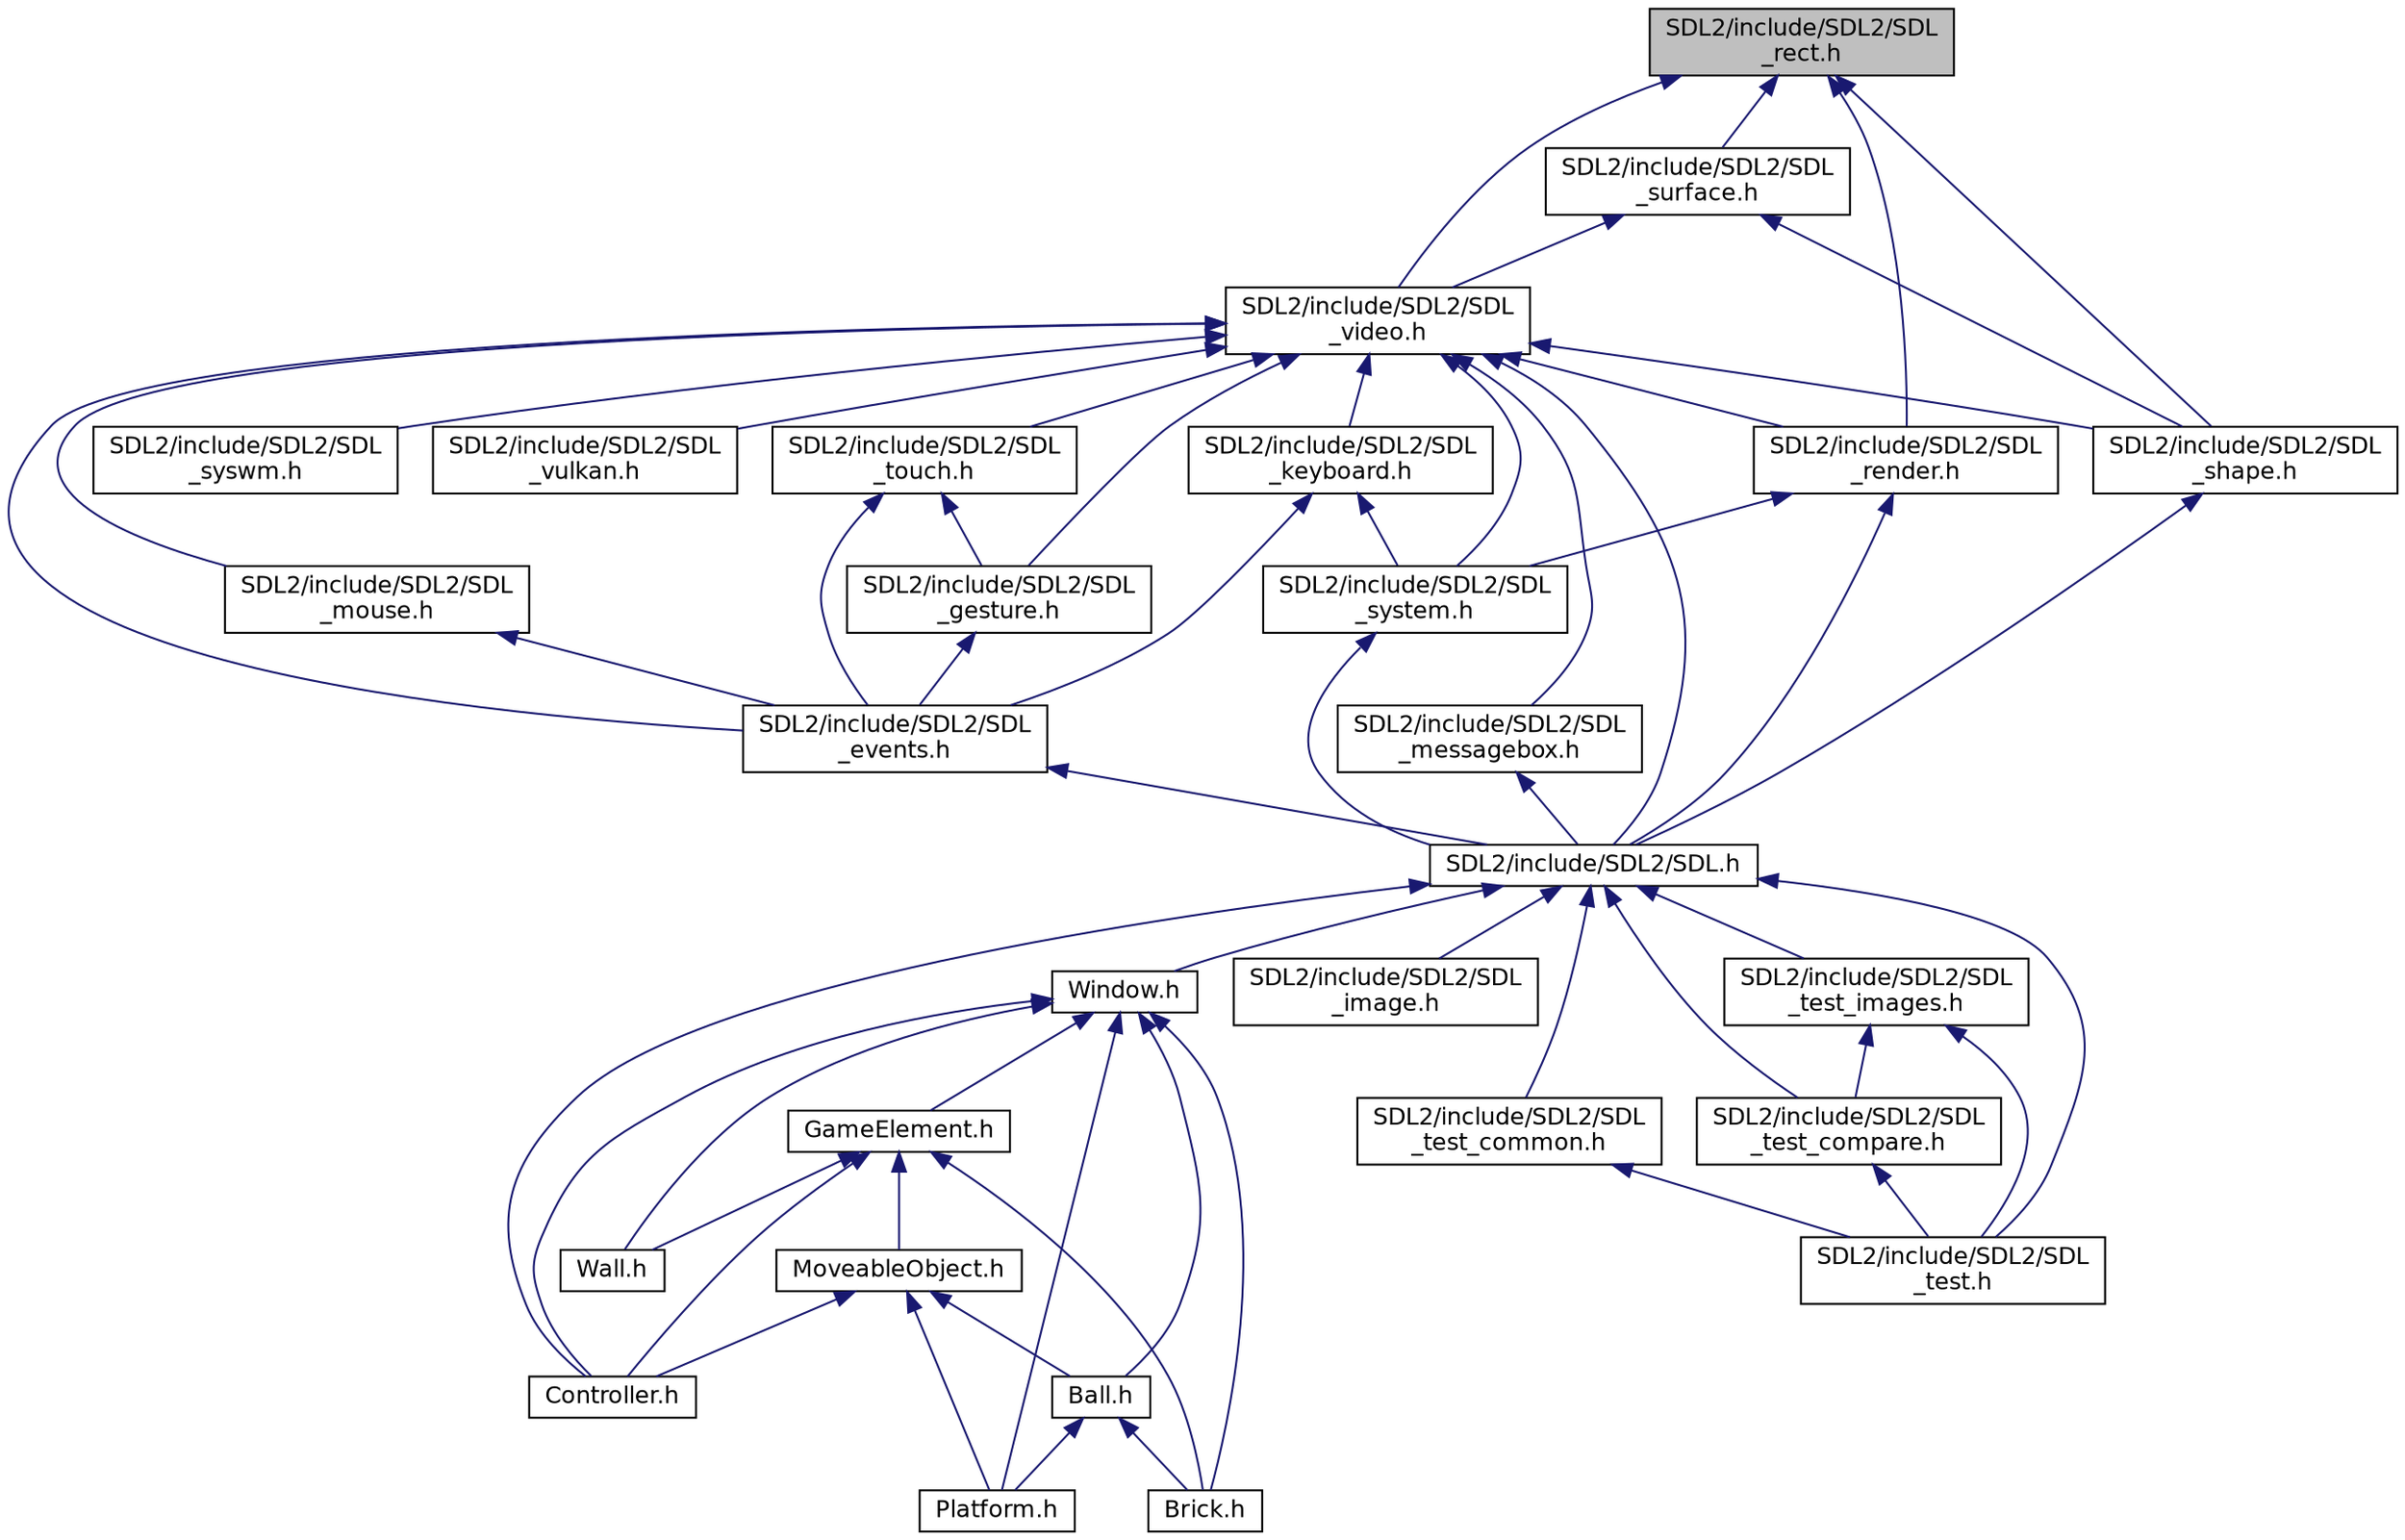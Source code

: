 digraph "SDL2/include/SDL2/SDL_rect.h"
{
  edge [fontname="Helvetica",fontsize="12",labelfontname="Helvetica",labelfontsize="12"];
  node [fontname="Helvetica",fontsize="12",shape=record];
  Node12 [label="SDL2/include/SDL2/SDL\l_rect.h",height=0.2,width=0.4,color="black", fillcolor="grey75", style="filled", fontcolor="black"];
  Node12 -> Node13 [dir="back",color="midnightblue",fontsize="12",style="solid",fontname="Helvetica"];
  Node13 [label="SDL2/include/SDL2/SDL\l_video.h",height=0.2,width=0.4,color="black", fillcolor="white", style="filled",URL="$_s_d_l__video_8h.html",tooltip="Header file for SDL video functions. "];
  Node13 -> Node14 [dir="back",color="midnightblue",fontsize="12",style="solid",fontname="Helvetica"];
  Node14 [label="SDL2/include/SDL2/SDL\l_events.h",height=0.2,width=0.4,color="black", fillcolor="white", style="filled",URL="$_s_d_l__events_8h.html",tooltip="Include file for SDL event handling. "];
  Node14 -> Node15 [dir="back",color="midnightblue",fontsize="12",style="solid",fontname="Helvetica"];
  Node15 [label="SDL2/include/SDL2/SDL.h",height=0.2,width=0.4,color="black", fillcolor="white", style="filled",URL="$_s_d_l_8h.html",tooltip="Main include header for the SDL library. "];
  Node15 -> Node16 [dir="back",color="midnightblue",fontsize="12",style="solid",fontname="Helvetica"];
  Node16 [label="Window.h",height=0.2,width=0.4,color="black", fillcolor="white", style="filled",URL="$_window_8h_source.html"];
  Node16 -> Node17 [dir="back",color="midnightblue",fontsize="12",style="solid",fontname="Helvetica"];
  Node17 [label="Ball.h",height=0.2,width=0.4,color="black", fillcolor="white", style="filled",URL="$_ball_8h_source.html"];
  Node17 -> Node18 [dir="back",color="midnightblue",fontsize="12",style="solid",fontname="Helvetica"];
  Node18 [label="Brick.h",height=0.2,width=0.4,color="black", fillcolor="white", style="filled",URL="$_brick_8h_source.html"];
  Node17 -> Node19 [dir="back",color="midnightblue",fontsize="12",style="solid",fontname="Helvetica"];
  Node19 [label="Platform.h",height=0.2,width=0.4,color="black", fillcolor="white", style="filled",URL="$_platform_8h_source.html"];
  Node16 -> Node20 [dir="back",color="midnightblue",fontsize="12",style="solid",fontname="Helvetica"];
  Node20 [label="GameElement.h",height=0.2,width=0.4,color="black", fillcolor="white", style="filled",URL="$_game_element_8h_source.html"];
  Node20 -> Node21 [dir="back",color="midnightblue",fontsize="12",style="solid",fontname="Helvetica"];
  Node21 [label="MoveableObject.h",height=0.2,width=0.4,color="black", fillcolor="white", style="filled",URL="$_moveable_object_8h_source.html"];
  Node21 -> Node17 [dir="back",color="midnightblue",fontsize="12",style="solid",fontname="Helvetica"];
  Node21 -> Node22 [dir="back",color="midnightblue",fontsize="12",style="solid",fontname="Helvetica"];
  Node22 [label="Controller.h",height=0.2,width=0.4,color="black", fillcolor="white", style="filled",URL="$_controller_8h_source.html"];
  Node21 -> Node19 [dir="back",color="midnightblue",fontsize="12",style="solid",fontname="Helvetica"];
  Node20 -> Node18 [dir="back",color="midnightblue",fontsize="12",style="solid",fontname="Helvetica"];
  Node20 -> Node22 [dir="back",color="midnightblue",fontsize="12",style="solid",fontname="Helvetica"];
  Node20 -> Node23 [dir="back",color="midnightblue",fontsize="12",style="solid",fontname="Helvetica"];
  Node23 [label="Wall.h",height=0.2,width=0.4,color="black", fillcolor="white", style="filled",URL="$_wall_8h_source.html"];
  Node16 -> Node18 [dir="back",color="midnightblue",fontsize="12",style="solid",fontname="Helvetica"];
  Node16 -> Node22 [dir="back",color="midnightblue",fontsize="12",style="solid",fontname="Helvetica"];
  Node16 -> Node19 [dir="back",color="midnightblue",fontsize="12",style="solid",fontname="Helvetica"];
  Node16 -> Node23 [dir="back",color="midnightblue",fontsize="12",style="solid",fontname="Helvetica"];
  Node15 -> Node22 [dir="back",color="midnightblue",fontsize="12",style="solid",fontname="Helvetica"];
  Node15 -> Node24 [dir="back",color="midnightblue",fontsize="12",style="solid",fontname="Helvetica"];
  Node24 [label="SDL2/include/SDL2/SDL\l_image.h",height=0.2,width=0.4,color="black", fillcolor="white", style="filled",URL="$_s_d_l__image_8h_source.html"];
  Node15 -> Node25 [dir="back",color="midnightblue",fontsize="12",style="solid",fontname="Helvetica"];
  Node25 [label="SDL2/include/SDL2/SDL\l_test.h",height=0.2,width=0.4,color="black", fillcolor="white", style="filled",URL="$_s_d_l__test_8h.html",tooltip="Include file for SDL test framework. "];
  Node15 -> Node26 [dir="back",color="midnightblue",fontsize="12",style="solid",fontname="Helvetica"];
  Node26 [label="SDL2/include/SDL2/SDL\l_test_common.h",height=0.2,width=0.4,color="black", fillcolor="white", style="filled",URL="$_s_d_l__test__common_8h.html",tooltip="Include file for SDL test framework. "];
  Node26 -> Node25 [dir="back",color="midnightblue",fontsize="12",style="solid",fontname="Helvetica"];
  Node15 -> Node27 [dir="back",color="midnightblue",fontsize="12",style="solid",fontname="Helvetica"];
  Node27 [label="SDL2/include/SDL2/SDL\l_test_compare.h",height=0.2,width=0.4,color="black", fillcolor="white", style="filled",URL="$_s_d_l__test__compare_8h.html",tooltip="Include file for SDL test framework. "];
  Node27 -> Node25 [dir="back",color="midnightblue",fontsize="12",style="solid",fontname="Helvetica"];
  Node15 -> Node28 [dir="back",color="midnightblue",fontsize="12",style="solid",fontname="Helvetica"];
  Node28 [label="SDL2/include/SDL2/SDL\l_test_images.h",height=0.2,width=0.4,color="black", fillcolor="white", style="filled",URL="$_s_d_l__test__images_8h.html",tooltip="Include file for SDL test framework. "];
  Node28 -> Node27 [dir="back",color="midnightblue",fontsize="12",style="solid",fontname="Helvetica"];
  Node28 -> Node25 [dir="back",color="midnightblue",fontsize="12",style="solid",fontname="Helvetica"];
  Node13 -> Node29 [dir="back",color="midnightblue",fontsize="12",style="solid",fontname="Helvetica"];
  Node29 [label="SDL2/include/SDL2/SDL\l_keyboard.h",height=0.2,width=0.4,color="black", fillcolor="white", style="filled",URL="$_s_d_l__keyboard_8h.html",tooltip="Include file for SDL keyboard event handling. "];
  Node29 -> Node14 [dir="back",color="midnightblue",fontsize="12",style="solid",fontname="Helvetica"];
  Node29 -> Node30 [dir="back",color="midnightblue",fontsize="12",style="solid",fontname="Helvetica"];
  Node30 [label="SDL2/include/SDL2/SDL\l_system.h",height=0.2,width=0.4,color="black", fillcolor="white", style="filled",URL="$_s_d_l__system_8h.html",tooltip="Include file for platform specific SDL API functions. "];
  Node30 -> Node15 [dir="back",color="midnightblue",fontsize="12",style="solid",fontname="Helvetica"];
  Node13 -> Node31 [dir="back",color="midnightblue",fontsize="12",style="solid",fontname="Helvetica"];
  Node31 [label="SDL2/include/SDL2/SDL\l_mouse.h",height=0.2,width=0.4,color="black", fillcolor="white", style="filled",URL="$_s_d_l__mouse_8h.html",tooltip="Include file for SDL mouse event handling. "];
  Node31 -> Node14 [dir="back",color="midnightblue",fontsize="12",style="solid",fontname="Helvetica"];
  Node13 -> Node32 [dir="back",color="midnightblue",fontsize="12",style="solid",fontname="Helvetica"];
  Node32 [label="SDL2/include/SDL2/SDL\l_gesture.h",height=0.2,width=0.4,color="black", fillcolor="white", style="filled",URL="$_s_d_l__gesture_8h.html",tooltip="Include file for SDL gesture event handling. "];
  Node32 -> Node14 [dir="back",color="midnightblue",fontsize="12",style="solid",fontname="Helvetica"];
  Node13 -> Node33 [dir="back",color="midnightblue",fontsize="12",style="solid",fontname="Helvetica"];
  Node33 [label="SDL2/include/SDL2/SDL\l_touch.h",height=0.2,width=0.4,color="black", fillcolor="white", style="filled",URL="$_s_d_l__touch_8h.html",tooltip="Include file for SDL touch event handling. "];
  Node33 -> Node32 [dir="back",color="midnightblue",fontsize="12",style="solid",fontname="Helvetica"];
  Node33 -> Node14 [dir="back",color="midnightblue",fontsize="12",style="solid",fontname="Helvetica"];
  Node13 -> Node34 [dir="back",color="midnightblue",fontsize="12",style="solid",fontname="Helvetica"];
  Node34 [label="SDL2/include/SDL2/SDL\l_messagebox.h",height=0.2,width=0.4,color="black", fillcolor="white", style="filled",URL="$_s_d_l__messagebox_8h_source.html"];
  Node34 -> Node15 [dir="back",color="midnightblue",fontsize="12",style="solid",fontname="Helvetica"];
  Node13 -> Node35 [dir="back",color="midnightblue",fontsize="12",style="solid",fontname="Helvetica"];
  Node35 [label="SDL2/include/SDL2/SDL\l_render.h",height=0.2,width=0.4,color="black", fillcolor="white", style="filled",URL="$_s_d_l__render_8h.html",tooltip="Header file for SDL 2D rendering functions. "];
  Node35 -> Node15 [dir="back",color="midnightblue",fontsize="12",style="solid",fontname="Helvetica"];
  Node35 -> Node30 [dir="back",color="midnightblue",fontsize="12",style="solid",fontname="Helvetica"];
  Node13 -> Node36 [dir="back",color="midnightblue",fontsize="12",style="solid",fontname="Helvetica"];
  Node36 [label="SDL2/include/SDL2/SDL\l_shape.h",height=0.2,width=0.4,color="black", fillcolor="white", style="filled",URL="$_s_d_l__shape_8h.html",tooltip="Header file for the shaped window API. "];
  Node36 -> Node15 [dir="back",color="midnightblue",fontsize="12",style="solid",fontname="Helvetica"];
  Node13 -> Node30 [dir="back",color="midnightblue",fontsize="12",style="solid",fontname="Helvetica"];
  Node13 -> Node15 [dir="back",color="midnightblue",fontsize="12",style="solid",fontname="Helvetica"];
  Node13 -> Node37 [dir="back",color="midnightblue",fontsize="12",style="solid",fontname="Helvetica"];
  Node37 [label="SDL2/include/SDL2/SDL\l_syswm.h",height=0.2,width=0.4,color="black", fillcolor="white", style="filled",URL="$_s_d_l__syswm_8h.html",tooltip="Include file for SDL custom system window manager hooks. "];
  Node13 -> Node38 [dir="back",color="midnightblue",fontsize="12",style="solid",fontname="Helvetica"];
  Node38 [label="SDL2/include/SDL2/SDL\l_vulkan.h",height=0.2,width=0.4,color="black", fillcolor="white", style="filled",URL="$_s_d_l__vulkan_8h.html",tooltip="Header file for functions to creating Vulkan surfaces on SDL windows. "];
  Node12 -> Node39 [dir="back",color="midnightblue",fontsize="12",style="solid",fontname="Helvetica"];
  Node39 [label="SDL2/include/SDL2/SDL\l_surface.h",height=0.2,width=0.4,color="black", fillcolor="white", style="filled",URL="$_s_d_l__surface_8h.html",tooltip="Header file for SDL_Surface definition and management functions. "];
  Node39 -> Node13 [dir="back",color="midnightblue",fontsize="12",style="solid",fontname="Helvetica"];
  Node39 -> Node36 [dir="back",color="midnightblue",fontsize="12",style="solid",fontname="Helvetica"];
  Node12 -> Node35 [dir="back",color="midnightblue",fontsize="12",style="solid",fontname="Helvetica"];
  Node12 -> Node36 [dir="back",color="midnightblue",fontsize="12",style="solid",fontname="Helvetica"];
}
